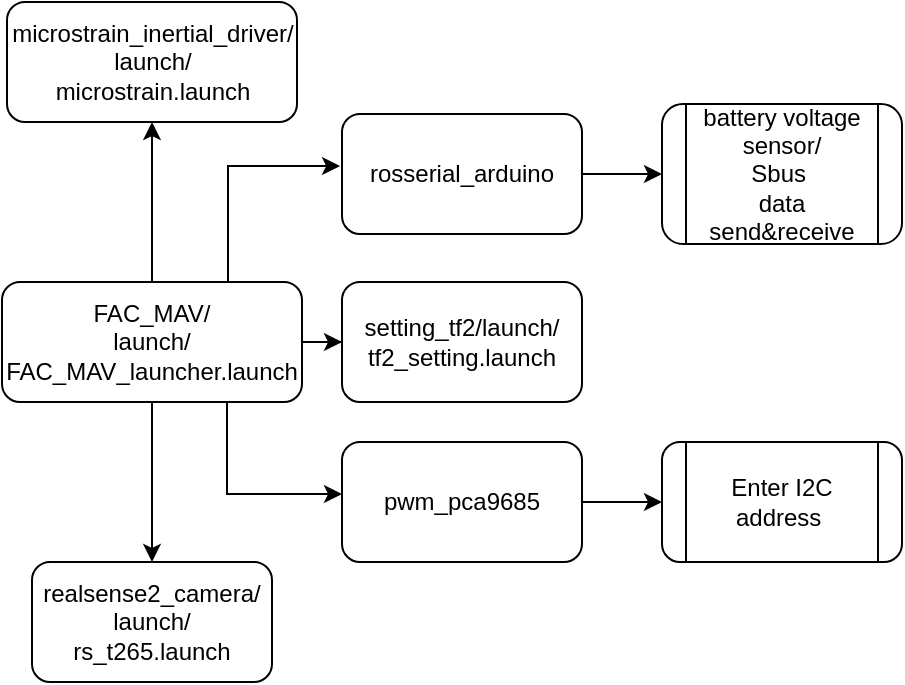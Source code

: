 <mxfile version="21.1.2" type="github">
  <diagram name="페이지-1" id="7TPEcrsd8bQQI6SpCqqm">
    <mxGraphModel dx="1193" dy="760" grid="1" gridSize="10" guides="1" tooltips="1" connect="1" arrows="1" fold="1" page="1" pageScale="1" pageWidth="827" pageHeight="1169" math="0" shadow="0">
      <root>
        <mxCell id="0" />
        <mxCell id="1" parent="0" />
        <mxCell id="CLf-_QWoL2Vjhj0egjH0-4" value="" style="edgeStyle=orthogonalEdgeStyle;rounded=0;orthogonalLoop=1;jettySize=auto;html=1;" edge="1" parent="1" source="CLf-_QWoL2Vjhj0egjH0-1" target="CLf-_QWoL2Vjhj0egjH0-3">
          <mxGeometry relative="1" as="geometry" />
        </mxCell>
        <mxCell id="CLf-_QWoL2Vjhj0egjH0-7" value="" style="edgeStyle=orthogonalEdgeStyle;rounded=0;orthogonalLoop=1;jettySize=auto;html=1;" edge="1" parent="1" source="CLf-_QWoL2Vjhj0egjH0-1" target="CLf-_QWoL2Vjhj0egjH0-6">
          <mxGeometry relative="1" as="geometry" />
        </mxCell>
        <mxCell id="CLf-_QWoL2Vjhj0egjH0-9" value="" style="edgeStyle=orthogonalEdgeStyle;rounded=0;orthogonalLoop=1;jettySize=auto;html=1;" edge="1" parent="1" source="CLf-_QWoL2Vjhj0egjH0-1" target="CLf-_QWoL2Vjhj0egjH0-8">
          <mxGeometry relative="1" as="geometry" />
        </mxCell>
        <mxCell id="CLf-_QWoL2Vjhj0egjH0-1" value="FAC_MAV/&lt;br&gt;launch/&lt;br&gt;FAC_MAV_launcher.launch" style="rounded=1;whiteSpace=wrap;html=1;" vertex="1" parent="1">
          <mxGeometry y="554" width="150" height="60" as="geometry" />
        </mxCell>
        <mxCell id="CLf-_QWoL2Vjhj0egjH0-3" value="setting_tf2/launch/&lt;br&gt;tf2_setting.launch" style="whiteSpace=wrap;html=1;rounded=1;" vertex="1" parent="1">
          <mxGeometry x="170" y="554" width="120" height="60" as="geometry" />
        </mxCell>
        <mxCell id="CLf-_QWoL2Vjhj0egjH0-6" value="microstrain_inertial_driver/&lt;br&gt;launch/&lt;br&gt;microstrain.launch" style="whiteSpace=wrap;html=1;rounded=1;" vertex="1" parent="1">
          <mxGeometry x="2.5" y="414" width="145" height="60" as="geometry" />
        </mxCell>
        <mxCell id="CLf-_QWoL2Vjhj0egjH0-8" value="realsense2_camera/&lt;br&gt;launch/&lt;br&gt;rs_t265.launch" style="whiteSpace=wrap;html=1;rounded=1;" vertex="1" parent="1">
          <mxGeometry x="15" y="694" width="120" height="60" as="geometry" />
        </mxCell>
        <mxCell id="CLf-_QWoL2Vjhj0egjH0-10" value="" style="edgeStyle=orthogonalEdgeStyle;rounded=0;orthogonalLoop=1;jettySize=auto;html=1;exitX=0.75;exitY=1;exitDx=0;exitDy=0;" edge="1" parent="1" source="CLf-_QWoL2Vjhj0egjH0-1">
          <mxGeometry relative="1" as="geometry">
            <mxPoint x="170" y="620" as="sourcePoint" />
            <mxPoint x="170" y="660" as="targetPoint" />
            <Array as="points">
              <mxPoint x="113" y="660" />
            </Array>
          </mxGeometry>
        </mxCell>
        <mxCell id="CLf-_QWoL2Vjhj0egjH0-15" value="" style="edgeStyle=orthogonalEdgeStyle;rounded=0;orthogonalLoop=1;jettySize=auto;html=1;" edge="1" parent="1" source="CLf-_QWoL2Vjhj0egjH0-11" target="CLf-_QWoL2Vjhj0egjH0-14">
          <mxGeometry relative="1" as="geometry" />
        </mxCell>
        <mxCell id="CLf-_QWoL2Vjhj0egjH0-11" value="pwm_pca9685" style="whiteSpace=wrap;html=1;rounded=1;" vertex="1" parent="1">
          <mxGeometry x="170" y="634" width="120" height="60" as="geometry" />
        </mxCell>
        <mxCell id="CLf-_QWoL2Vjhj0egjH0-12" value="" style="edgeStyle=orthogonalEdgeStyle;rounded=0;orthogonalLoop=1;jettySize=auto;html=1;entryX=-0.008;entryY=0.434;entryDx=0;entryDy=0;entryPerimeter=0;" edge="1" parent="1" target="CLf-_QWoL2Vjhj0egjH0-13">
          <mxGeometry relative="1" as="geometry">
            <mxPoint x="103" y="554" as="sourcePoint" />
            <mxPoint x="170" y="496" as="targetPoint" />
            <Array as="points">
              <mxPoint x="113" y="554" />
              <mxPoint x="113" y="496" />
            </Array>
          </mxGeometry>
        </mxCell>
        <mxCell id="CLf-_QWoL2Vjhj0egjH0-17" value="" style="edgeStyle=orthogonalEdgeStyle;rounded=0;orthogonalLoop=1;jettySize=auto;html=1;" edge="1" parent="1" source="CLf-_QWoL2Vjhj0egjH0-13" target="CLf-_QWoL2Vjhj0egjH0-16">
          <mxGeometry relative="1" as="geometry" />
        </mxCell>
        <mxCell id="CLf-_QWoL2Vjhj0egjH0-13" value="rosserial_arduino" style="whiteSpace=wrap;html=1;rounded=1;" vertex="1" parent="1">
          <mxGeometry x="170" y="470" width="120" height="60" as="geometry" />
        </mxCell>
        <mxCell id="CLf-_QWoL2Vjhj0egjH0-14" value="Enter I2C address&amp;nbsp;" style="shape=process;whiteSpace=wrap;html=1;backgroundOutline=1;rounded=1;" vertex="1" parent="1">
          <mxGeometry x="330" y="634" width="120" height="60" as="geometry" />
        </mxCell>
        <mxCell id="CLf-_QWoL2Vjhj0egjH0-16" value="battery voltage sensor/&lt;br&gt;Sbus&amp;nbsp;&lt;br&gt;data send&amp;amp;receive" style="shape=process;whiteSpace=wrap;html=1;backgroundOutline=1;rounded=1;" vertex="1" parent="1">
          <mxGeometry x="330" y="465" width="120" height="70" as="geometry" />
        </mxCell>
      </root>
    </mxGraphModel>
  </diagram>
</mxfile>
